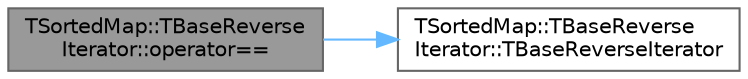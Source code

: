 digraph "TSortedMap::TBaseReverseIterator::operator=="
{
 // INTERACTIVE_SVG=YES
 // LATEX_PDF_SIZE
  bgcolor="transparent";
  edge [fontname=Helvetica,fontsize=10,labelfontname=Helvetica,labelfontsize=10];
  node [fontname=Helvetica,fontsize=10,shape=box,height=0.2,width=0.4];
  rankdir="LR";
  Node1 [id="Node000001",label="TSortedMap::TBaseReverse\lIterator::operator==",height=0.2,width=0.4,color="gray40", fillcolor="grey60", style="filled", fontcolor="black",tooltip=" "];
  Node1 -> Node2 [id="edge1_Node000001_Node000002",color="steelblue1",style="solid",tooltip=" "];
  Node2 [id="Node000002",label="TSortedMap::TBaseReverse\lIterator::TBaseReverseIterator",height=0.2,width=0.4,color="grey40", fillcolor="white", style="filled",URL="$d8/d4f/classTSortedMap_1_1TBaseReverseIterator.html#a7134661169adaf96fa877eef32aa94db",tooltip=" "];
}
